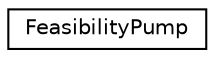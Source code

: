 digraph "Graphical Class Hierarchy"
{
 // LATEX_PDF_SIZE
  edge [fontname="Helvetica",fontsize="10",labelfontname="Helvetica",labelfontsize="10"];
  node [fontname="Helvetica",fontsize="10",shape=record];
  rankdir="LR";
  Node0 [label="FeasibilityPump",height=0.2,width=0.4,color="black", fillcolor="white", style="filled",URL="$classoperations__research_1_1sat_1_1_feasibility_pump.html",tooltip=" "];
}
